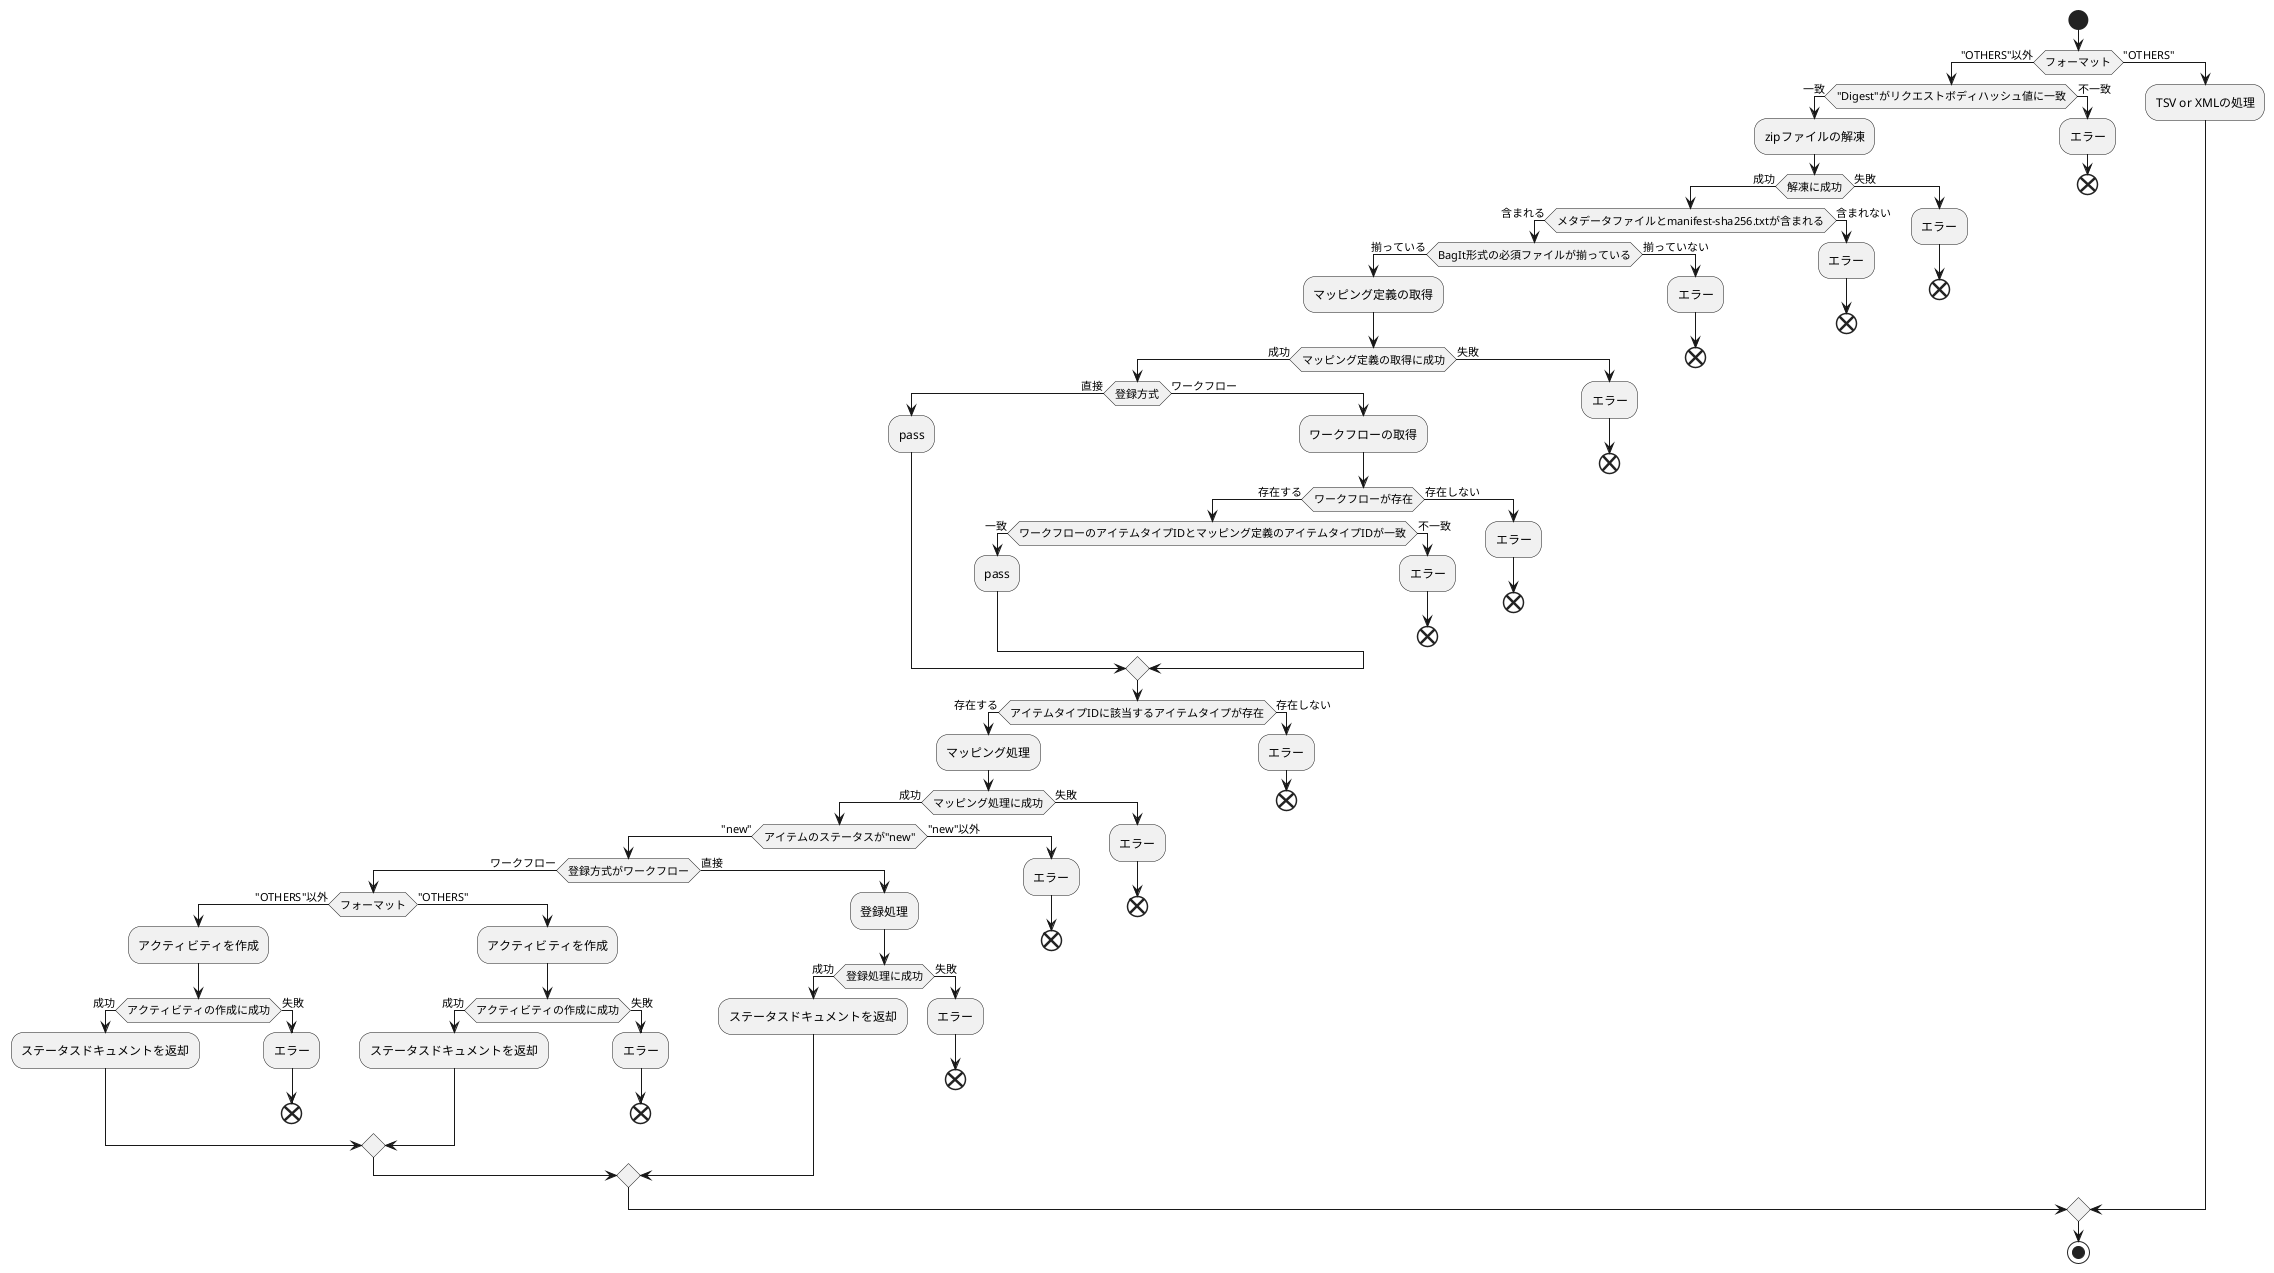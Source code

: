 @startuml

' title フロー図

!pragma useVerticalIf on
start
if (フォーマット) then ("OTHERS"以外)
    if ("Digest"がリクエストボディハッシュ値に一致) then (一致)
        :zipファイルの解凍;
        if (解凍に成功) then (成功)
            if (メタデータファイルとmanifest-sha256.txtが含まれる) then (含まれる)
                if (BagIt形式の必須ファイルが揃っている) then (揃っている)
                    :マッピング定義の取得;
                    if (マッピング定義の取得に成功) then (成功)
                        if (登録方式) then (直接)
                            :pass;
                        else (ワークフロー)
                            :ワークフローの取得;
                            if (ワークフローが存在) then (存在する)
                                if (ワークフローのアイテムタイプIDとマッピング定義のアイテムタイプIDが一致) then (一致)
                                    :pass;
                                else (不一致)
                                    :エラー;
                                    end
                                endif
                            else (存在しない)
                                :エラー;
                                end
                            endif
                        endif
                        if (アイテムタイプIDに該当するアイテムタイプが存在) then (存在する)
                            :マッピング処理;
                            if (マッピング処理に成功) then (成功)
                                if (アイテムのステータスが"new") then ("new")
                                    if (登録方式がワークフロー) then (ワークフロー)
                                        if (フォーマット) then ("OTHERS"以外)
                                            :アクティビティを作成;
                                            if (アクティビティの作成に成功) then (成功)
                                                :ステータスドキュメントを返却;
                                            else (失敗)
                                                :エラー;
                                                end
                                            endif
                                        else ("OTHERS")
                                            :アクティビティを作成;
                                            if (アクティビティの作成に成功) then (成功)
                                                :ステータスドキュメントを返却;
                                            else (失敗)
                                                :エラー;
                                                end
                                            endif
                                        endif
                                    else (直接)
                                        :登録処理;
                                        if (登録処理に成功) then (成功)
                                            :ステータスドキュメントを返却;
                                        else (失敗)
                                            :エラー;
                                            end
                                        endif
                                    endif
                                else ("new"以外)
                                    :エラー;
                                    end
                                endif
                            else (失敗)
                                :エラー;
                                end
                            endif
                        else (存在しない)
                            :エラー;
                            end
                        endif
                    else (失敗)
                        :エラー;
                        end
                    endif
                else (揃っていない)
                    :エラー;
                    end
                endif
            else (含まれない)
                :エラー;
                end
            endif
        else (失敗)
            :エラー;
            end
        endif
    else (不一致)
        :エラー;
        end
    endif
else ("OTHERS")
    :TSV or XMLの処理;
endif
stop

@enduml